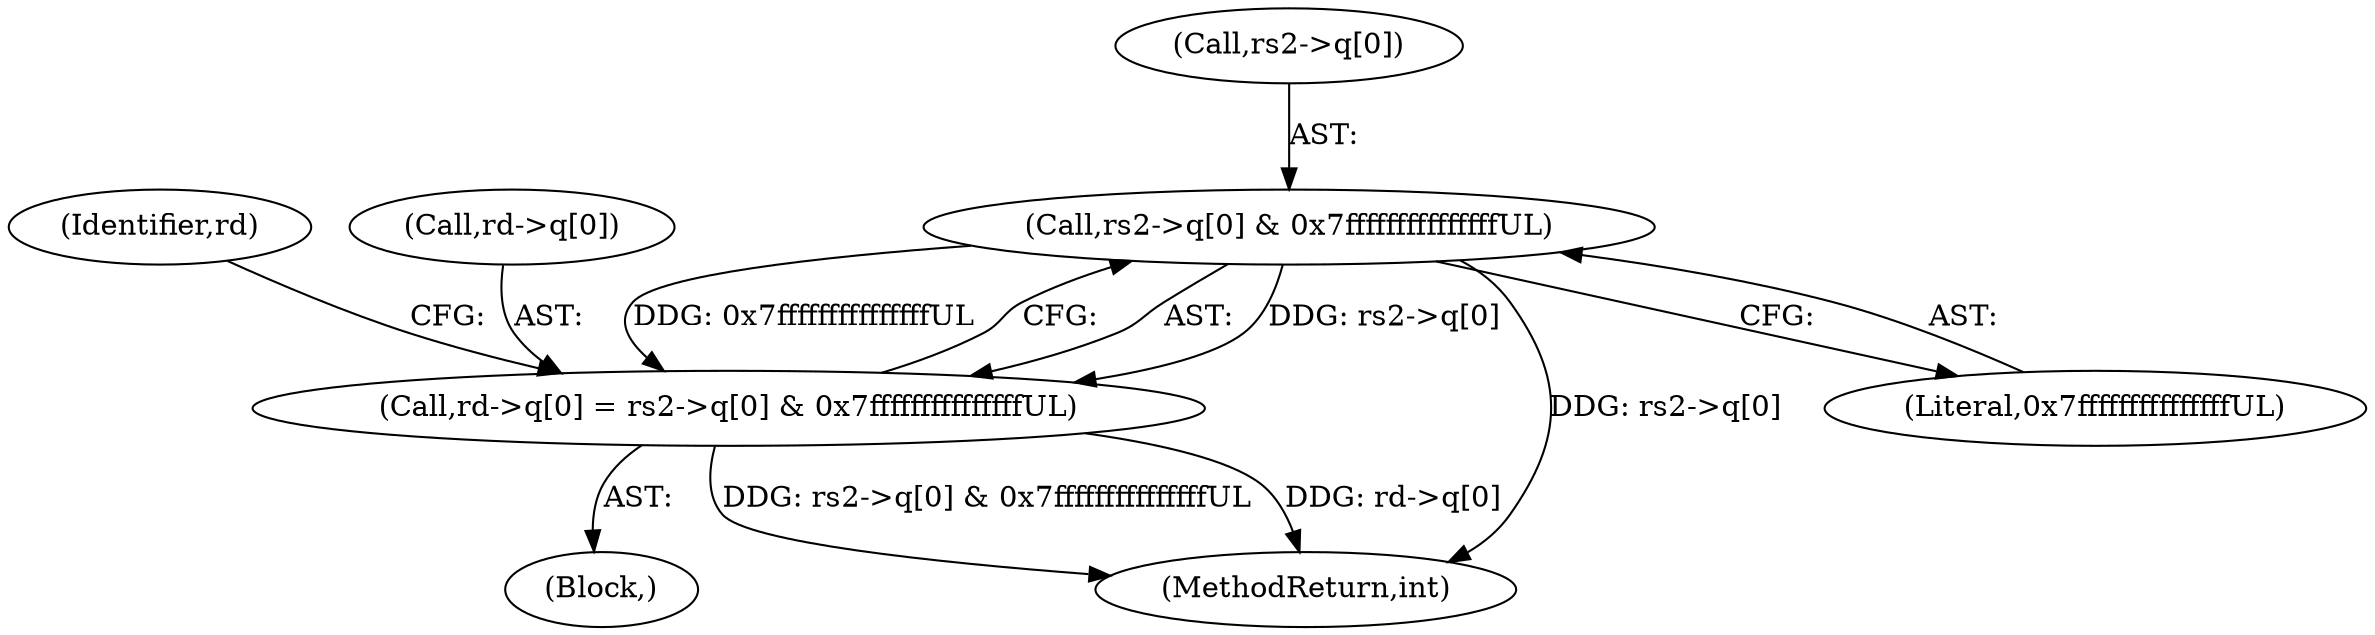 digraph "0_linux_a8b0ca17b80e92faab46ee7179ba9e99ccb61233_42@array" {
"1001527" [label="(Call,rs2->q[0] & 0x7fffffffffffffffUL)"];
"1001521" [label="(Call,rd->q[0] = rs2->q[0] & 0x7fffffffffffffffUL)"];
"1001528" [label="(Call,rs2->q[0])"];
"1001521" [label="(Call,rd->q[0] = rs2->q[0] & 0x7fffffffffffffffUL)"];
"1001527" [label="(Call,rs2->q[0] & 0x7fffffffffffffffUL)"];
"1001894" [label="(MethodReturn,int)"];
"1001533" [label="(Literal,0x7fffffffffffffffUL)"];
"1001537" [label="(Identifier,rd)"];
"1001378" [label="(Block,)"];
"1001522" [label="(Call,rd->q[0])"];
"1001527" -> "1001521"  [label="AST: "];
"1001527" -> "1001533"  [label="CFG: "];
"1001528" -> "1001527"  [label="AST: "];
"1001533" -> "1001527"  [label="AST: "];
"1001521" -> "1001527"  [label="CFG: "];
"1001527" -> "1001894"  [label="DDG: rs2->q[0]"];
"1001527" -> "1001521"  [label="DDG: rs2->q[0]"];
"1001527" -> "1001521"  [label="DDG: 0x7fffffffffffffffUL"];
"1001521" -> "1001378"  [label="AST: "];
"1001522" -> "1001521"  [label="AST: "];
"1001537" -> "1001521"  [label="CFG: "];
"1001521" -> "1001894"  [label="DDG: rd->q[0]"];
"1001521" -> "1001894"  [label="DDG: rs2->q[0] & 0x7fffffffffffffffUL"];
}
